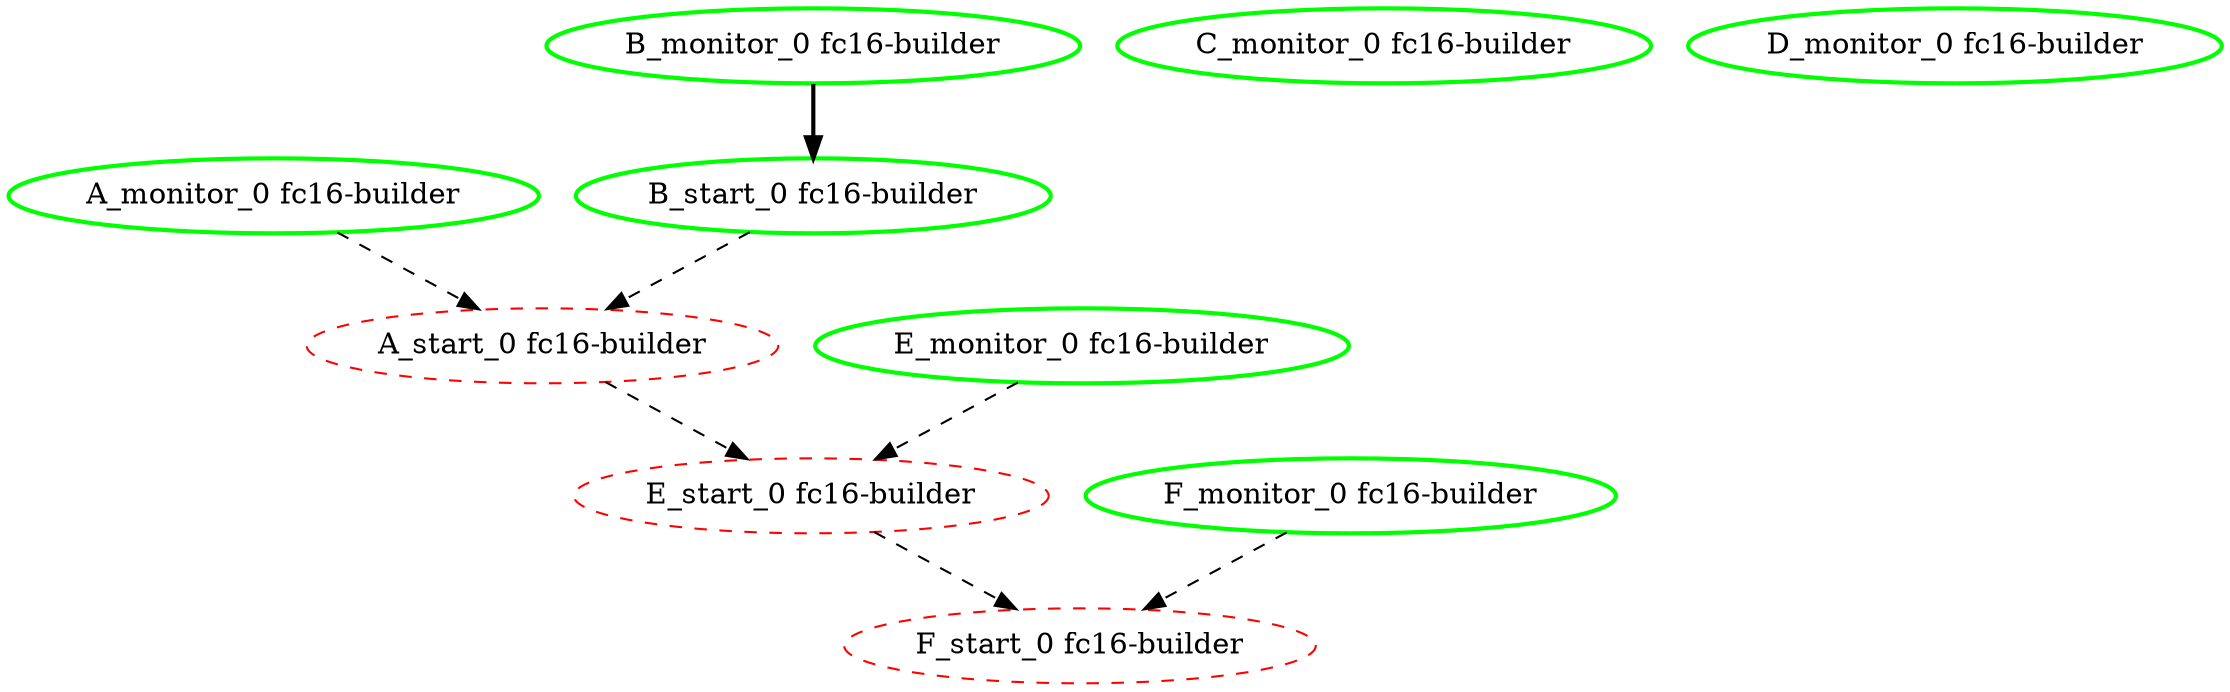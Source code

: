 digraph "g" {
"A_monitor_0 fc16-builder" -> "A_start_0 fc16-builder" [ style = dashed]
"A_monitor_0 fc16-builder" [ style=bold color="green" fontcolor="black"]
"A_start_0 fc16-builder" -> "E_start_0 fc16-builder" [ style = dashed]
"A_start_0 fc16-builder" [ style=dashed color="red" fontcolor="black"]
"B_monitor_0 fc16-builder" -> "B_start_0 fc16-builder" [ style = bold]
"B_monitor_0 fc16-builder" [ style=bold color="green" fontcolor="black"]
"B_start_0 fc16-builder" -> "A_start_0 fc16-builder" [ style = dashed]
"B_start_0 fc16-builder" [ style=bold color="green" fontcolor="black"]
"C_monitor_0 fc16-builder" [ style=bold color="green" fontcolor="black"]
"D_monitor_0 fc16-builder" [ style=bold color="green" fontcolor="black"]
"E_monitor_0 fc16-builder" -> "E_start_0 fc16-builder" [ style = dashed]
"E_monitor_0 fc16-builder" [ style=bold color="green" fontcolor="black"]
"E_start_0 fc16-builder" -> "F_start_0 fc16-builder" [ style = dashed]
"E_start_0 fc16-builder" [ style=dashed color="red" fontcolor="black"]
"F_monitor_0 fc16-builder" -> "F_start_0 fc16-builder" [ style = dashed]
"F_monitor_0 fc16-builder" [ style=bold color="green" fontcolor="black"]
"F_start_0 fc16-builder" [ style=dashed color="red" fontcolor="black"]
}
